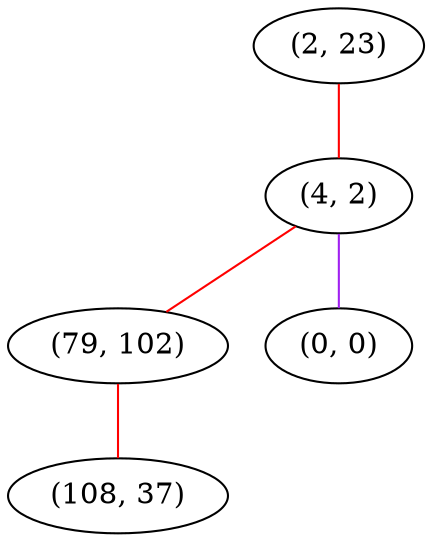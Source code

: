 graph "" {
"(2, 23)";
"(4, 2)";
"(79, 102)";
"(0, 0)";
"(108, 37)";
"(2, 23)" -- "(4, 2)"  [color=red, key=0, weight=1];
"(4, 2)" -- "(79, 102)"  [color=red, key=0, weight=1];
"(4, 2)" -- "(0, 0)"  [color=purple, key=0, weight=4];
"(79, 102)" -- "(108, 37)"  [color=red, key=0, weight=1];
}
